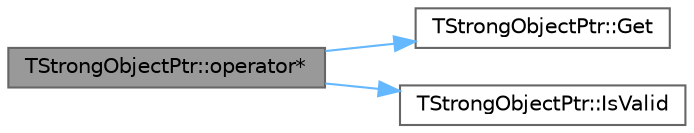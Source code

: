 digraph "TStrongObjectPtr::operator*"
{
 // INTERACTIVE_SVG=YES
 // LATEX_PDF_SIZE
  bgcolor="transparent";
  edge [fontname=Helvetica,fontsize=10,labelfontname=Helvetica,labelfontsize=10];
  node [fontname=Helvetica,fontsize=10,shape=box,height=0.2,width=0.4];
  rankdir="LR";
  Node1 [id="Node000001",label="TStrongObjectPtr::operator*",height=0.2,width=0.4,color="gray40", fillcolor="grey60", style="filled", fontcolor="black",tooltip=" "];
  Node1 -> Node2 [id="edge1_Node000001_Node000002",color="steelblue1",style="solid",tooltip=" "];
  Node2 [id="Node000002",label="TStrongObjectPtr::Get",height=0.2,width=0.4,color="grey40", fillcolor="white", style="filled",URL="$d9/d03/classTStrongObjectPtr.html#a5d8447273def059892f738d099df31cd",tooltip=" "];
  Node1 -> Node3 [id="edge2_Node000001_Node000003",color="steelblue1",style="solid",tooltip=" "];
  Node3 [id="Node000003",label="TStrongObjectPtr::IsValid",height=0.2,width=0.4,color="grey40", fillcolor="white", style="filled",URL="$d9/d03/classTStrongObjectPtr.html#a6e924d90cf6622b6b2d91a37ffde9149",tooltip=" "];
}
